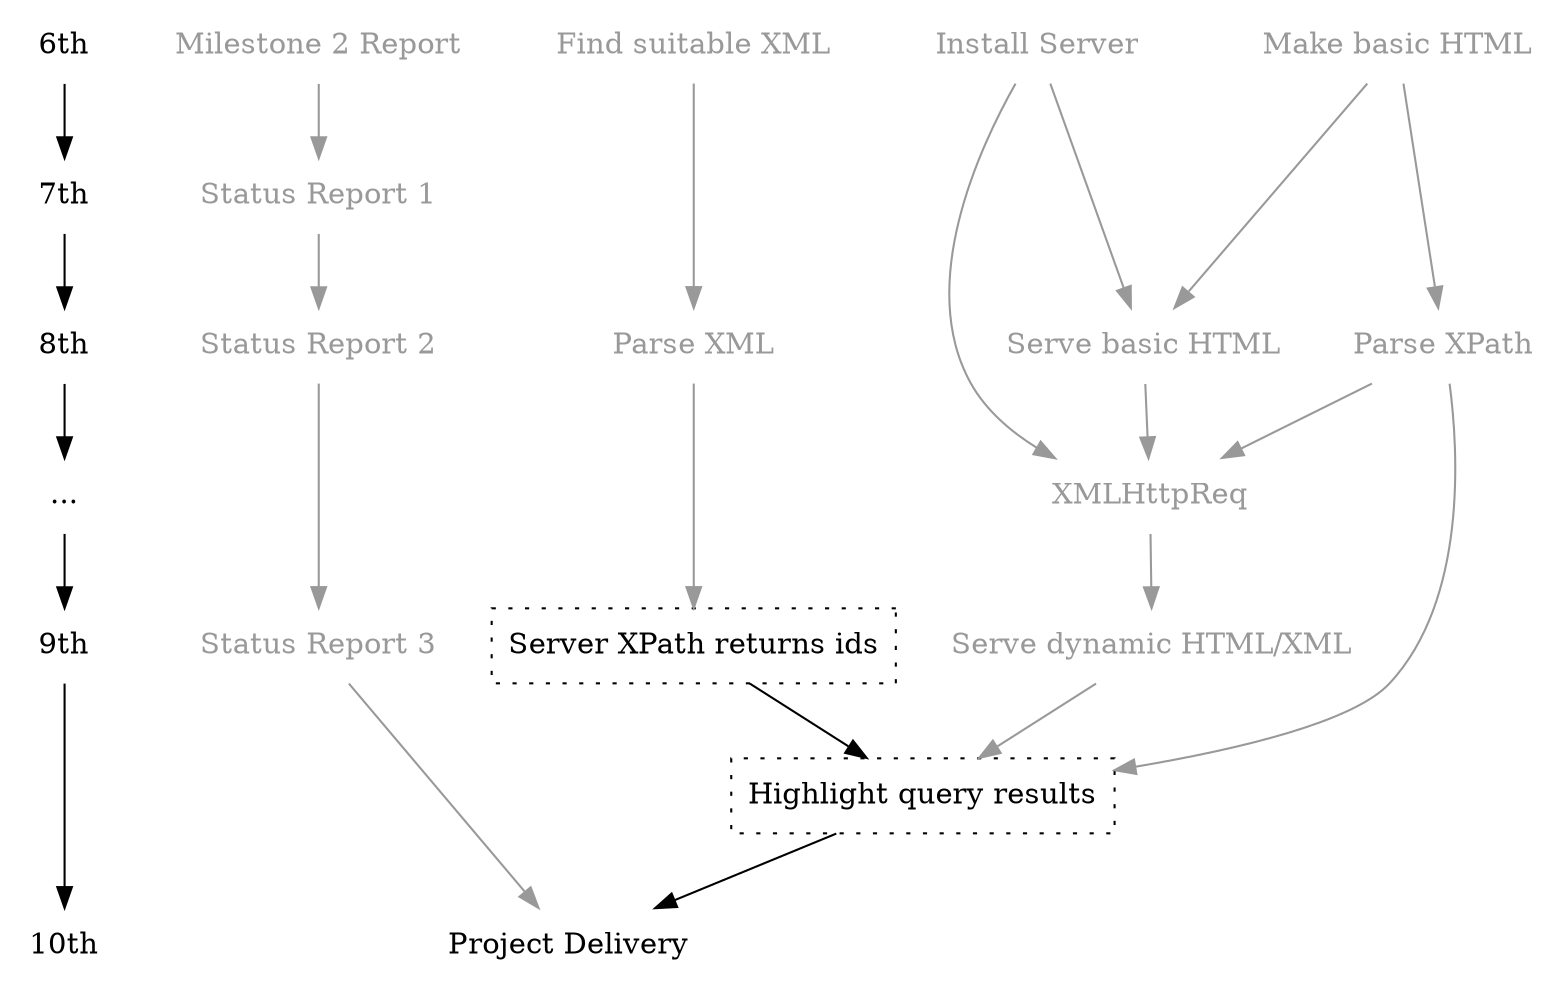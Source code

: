 digraph tasks {
/*size="4,4"*/
/*headers*/
node [shape=plaintext,fontcolor=black];
"6th" -> "7th" -> "8th" ->"..."-> "9th" -> "10th"

/*current task(s)*/
node[color=black,shape=box,style=dotted];
"Highlight query results"
"Server XPath returns ids"


/* Completed tasks */
node [shape=plaintext,fontcolor="#999999"];

{rank = same; "6th"; "Find suitable XML"; "Make basic HTML";"Install Server";"Milestone 2 Report";}
{rank = same; "Parse XPath";"Serve basic HTML"}	
{rank = same; "7th"; "Status Report 1";}
{rank = same; "8th"; "Parse XML";  "Status Report 2";}
{rank = same; "9th"; "Serve dynamic HTML/XML"; "Status Report 3"}
{rank = same; "XMLHttpReq"; "..."}

/* Completed to any connections*/
node [shape=plaintext,fontcolor=black];
edge [color="#999999"];
"Make basic HTML"->"Parse XPath"
"Find suitable XML"->"Parse XML"
"Make basic HTML"->"Serve basic HTML"
"Serve basic HTML"->"XMLHttpReq"

"Install Server"->"Serve basic HTML"
"Install Server"->"XMLHttpReq"
"Parse XPath"->"XMLHttpReq"
"Milestone 2 Report" -> "Status Report 1"
"Parse XPath"->"Highlight query results"
"Status Report 1" -> "Status Report 2"
"Status Report 2" -> "Status Report 3"
"Status Report 3" -> "Project Delivery"
"XMLHttpReq"->"Serve dynamic HTML/XML"
"Parse XML"->"Server XPath returns ids"
"Serve dynamic HTML/XML"->"Highlight query results"

/*Uncompleted tasks*/
edge [color=black];


	/* Due Dates: */
	{rank = same; "10th"; "Project Delivery"}

	/* Connections */
	"Server XPath returns ids"->"Highlight query results"
	"Highlight query results"->"Project Delivery"
}

